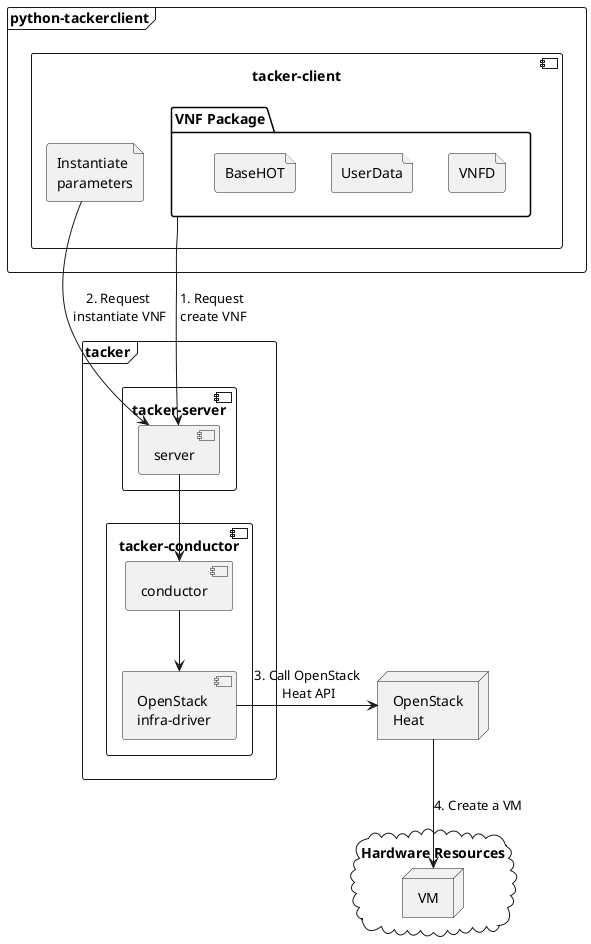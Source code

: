 @startuml

frame "python-tackerclient" {
	component "tacker-client" as client {
	package "VNF Package" as vnfpkg {
		file "VNFD" as vnfd
		file "UserData" as userdata
		file "BaseHOT" as hot
	}
	file "Instantiate\nparameters" as inst_param 
}
}

frame "tacker" {
	component "tacker-server" {
		component "server" as serv
	}
	component "tacker-conductor" {
		component "conductor" as cond
		component "OpenStack\ninfra-driver" as infra
	}
}

node "OpenStack\nHeat" as heat
cloud "Hardware Resources" as hw {
	node "VM" as ins1
}

'# Relationships
hot -[hidden]down-> serv
vnfpkg --> serv: 1. Request\n create VNF
inst_param --> serv: 2. Request\n instantiate VNF
serv --> cond
cond --> infra
infra -right-> heat: 3. Call OpenStack\n Heat API
heat --> ins1: 4. Create a VM

@enduml
